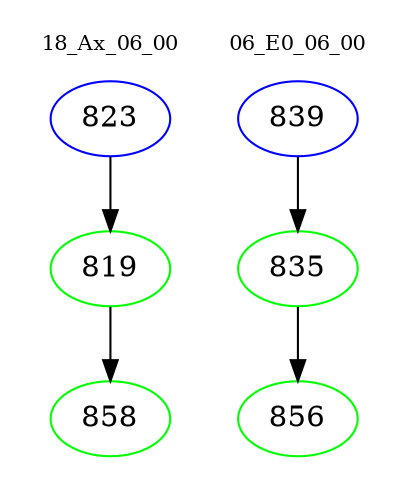 digraph{
subgraph cluster_0 {
color = white
label = "18_Ax_06_00";
fontsize=10;
T0_823 [label="823", color="blue"]
T0_823 -> T0_819 [color="black"]
T0_819 [label="819", color="green"]
T0_819 -> T0_858 [color="black"]
T0_858 [label="858", color="green"]
}
subgraph cluster_1 {
color = white
label = "06_E0_06_00";
fontsize=10;
T1_839 [label="839", color="blue"]
T1_839 -> T1_835 [color="black"]
T1_835 [label="835", color="green"]
T1_835 -> T1_856 [color="black"]
T1_856 [label="856", color="green"]
}
}
